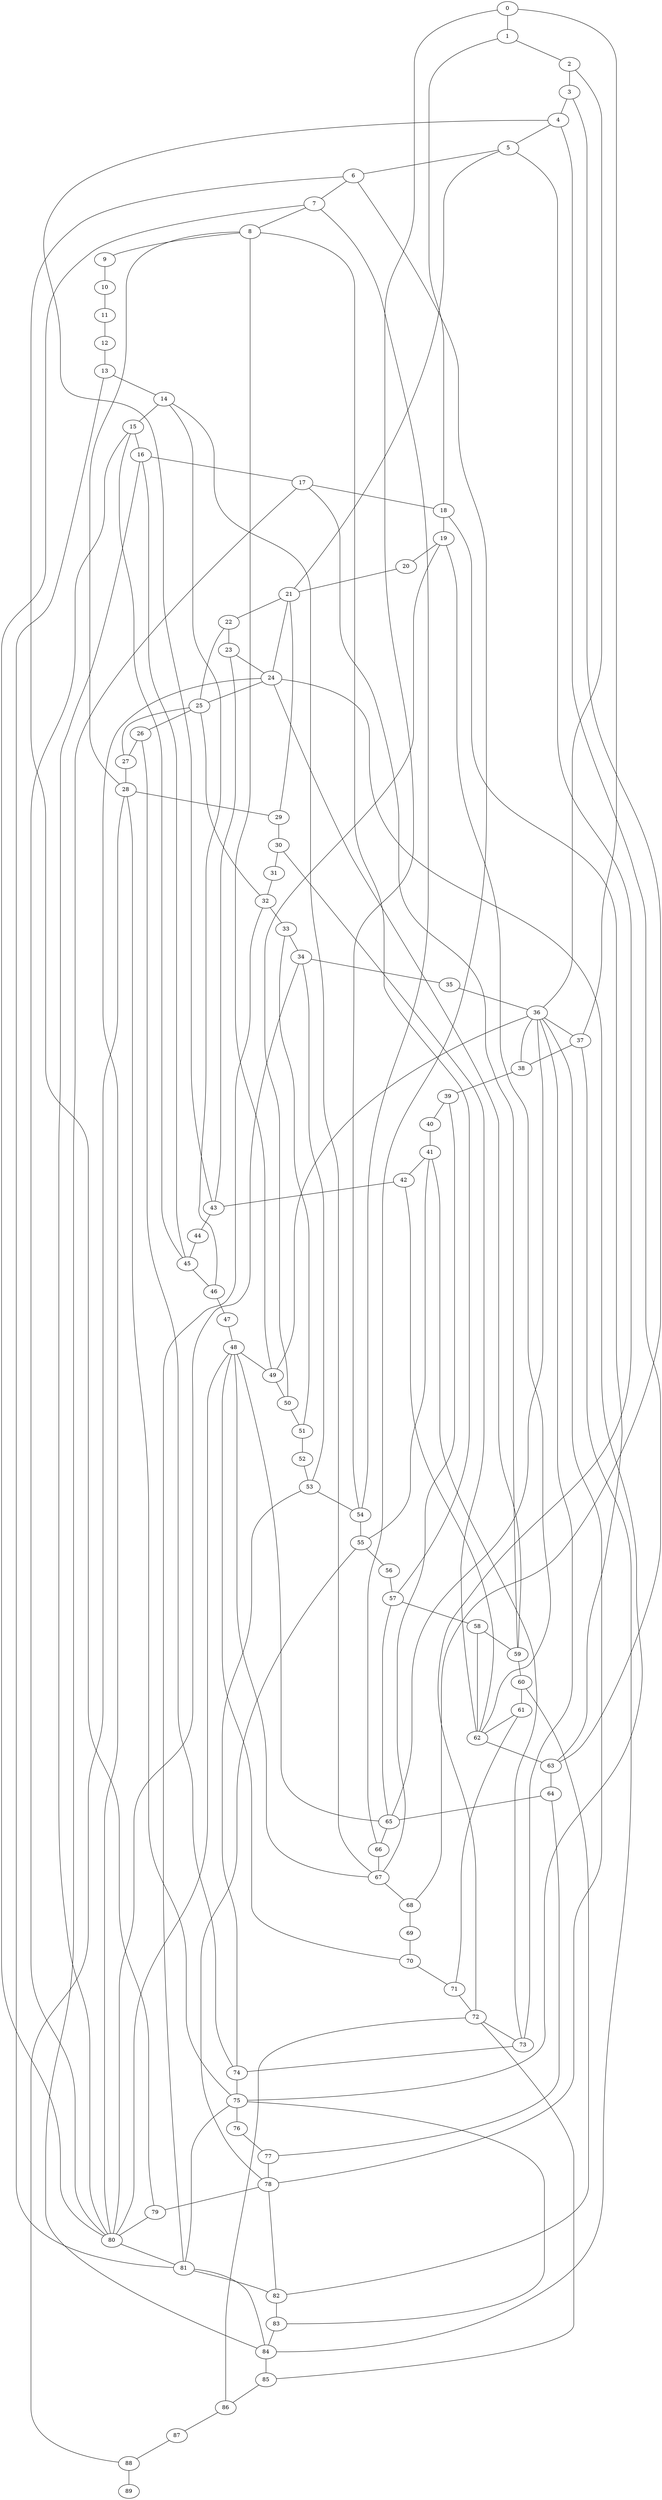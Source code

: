 
graph graphname {
    0 -- 1
0 -- 37
0 -- 54
1 -- 2
1 -- 18
2 -- 3
2 -- 36
3 -- 4
3 -- 68
4 -- 5
4 -- 43
4 -- 63
5 -- 6
5 -- 21
5 -- 72
6 -- 7
6 -- 66
6 -- 79
7 -- 8
7 -- 54
7 -- 80
8 -- 9
8 -- 28
8 -- 57
8 -- 49
9 -- 10
10 -- 11
11 -- 12
12 -- 13
13 -- 14
13 -- 81
14 -- 15
14 -- 67
14 -- 46
15 -- 16
15 -- 80
15 -- 45
16 -- 17
16 -- 80
16 -- 45
17 -- 18
17 -- 59
17 -- 84
18 -- 19
18 -- 63
19 -- 20
19 -- 62
19 -- 50
20 -- 21
21 -- 22
21 -- 29
21 -- 24
22 -- 23
22 -- 25
23 -- 24
23 -- 43
24 -- 25
24 -- 59
24 -- 75
24 -- 80
25 -- 26
25 -- 32
25 -- 27
26 -- 27
26 -- 74
27 -- 28
28 -- 29
28 -- 88
28 -- 75
29 -- 30
30 -- 31
30 -- 62
31 -- 32
32 -- 33
32 -- 81
33 -- 34
33 -- 51
34 -- 35
34 -- 80
34 -- 53
35 -- 36
36 -- 37
36 -- 73
36 -- 65
36 -- 38
36 -- 49
36 -- 78
37 -- 38
37 -- 84
38 -- 39
39 -- 40
39 -- 67
40 -- 41
41 -- 42
41 -- 73
41 -- 55
42 -- 43
42 -- 62
43 -- 44
44 -- 45
45 -- 46
46 -- 47
47 -- 48
48 -- 49
48 -- 70
48 -- 67
48 -- 80
48 -- 65
49 -- 50
50 -- 51
51 -- 52
52 -- 53
53 -- 54
53 -- 74
54 -- 55
55 -- 56
55 -- 78
56 -- 57
57 -- 58
57 -- 65
58 -- 59
58 -- 62
59 -- 60
60 -- 61
60 -- 82
61 -- 62
61 -- 71
62 -- 63
63 -- 64
64 -- 65
64 -- 77
65 -- 66
66 -- 67
67 -- 68
68 -- 69
69 -- 70
70 -- 71
71 -- 72
72 -- 73
72 -- 85
72 -- 86
73 -- 74
74 -- 75
75 -- 76
75 -- 83
75 -- 81
76 -- 77
77 -- 78
78 -- 79
78 -- 82
79 -- 80
80 -- 81
81 -- 82
81 -- 84
82 -- 83
83 -- 84
84 -- 85
85 -- 86
86 -- 87
87 -- 88
88 -- 89

}
